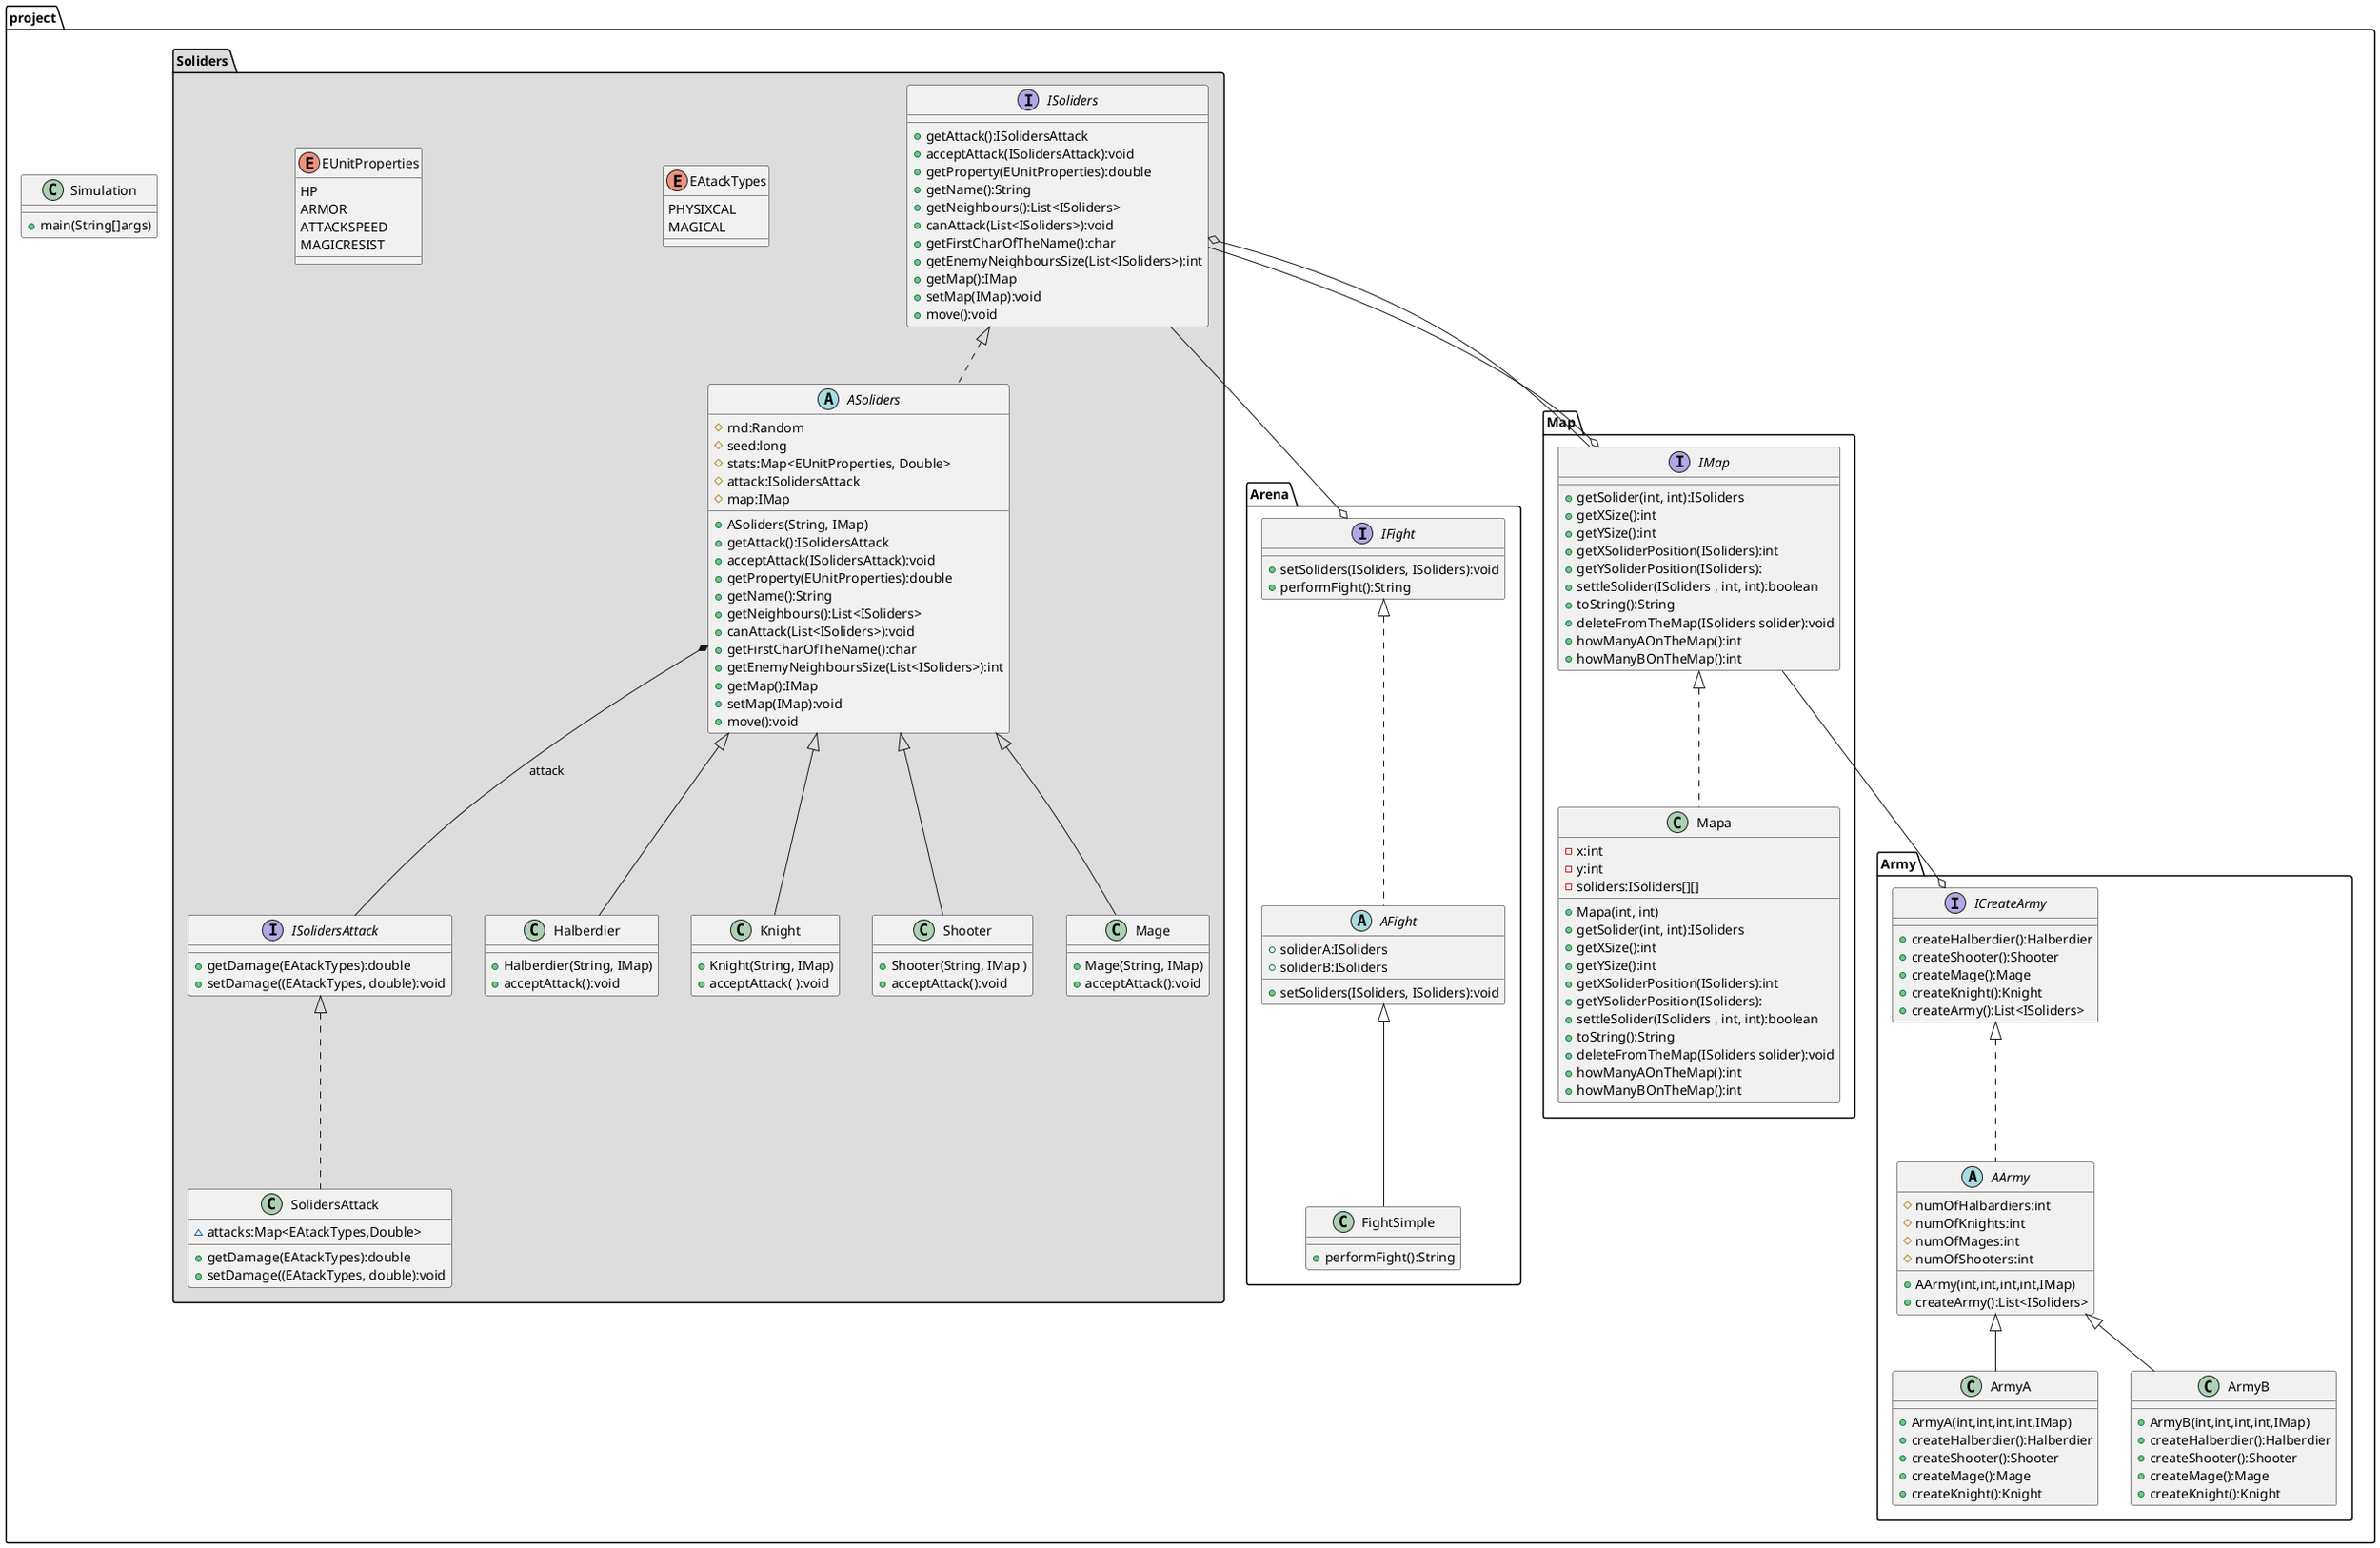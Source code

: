 @startuml
'https://plantuml.com/class-diagram
package "project"
{
class Simulation{
+main(String[]args)
}

package "project.Soliders" #DDDDDD
{
interface ISoliders{
+ getAttack():ISolidersAttack
+ acceptAttack(ISolidersAttack):void
+ getProperty(EUnitProperties):double
+ getName():String
+ getNeighbours():List<ISoliders>
+ canAttack(List<ISoliders>):void
+ getFirstCharOfTheName():char
+ getEnemyNeighboursSize(List<ISoliders>):int
+ getMap():IMap
+ setMap(IMap):void
+ move():void
}

enum EAtackTypes{
PHYSIXCAL
MAGICAL
}
enum EUnitProperties{
HP
ARMOR
ATTACKSPEED
MAGICRESIST
}
abstract class ASoliders implements ISoliders{


 # rnd:Random
 # seed:long
 # stats:Map<EUnitProperties, Double>
 # attack:ISolidersAttack
 # map:IMap

 + ASoliders(String, IMap)
 + getAttack():ISolidersAttack
 + acceptAttack(ISolidersAttack):void
 + getProperty(EUnitProperties):double
 + getName():String
 + getNeighbours():List<ISoliders>
 + canAttack(List<ISoliders>):void
 + getFirstCharOfTheName():char
 + getEnemyNeighboursSize(List<ISoliders>):int
 + getMap():IMap
 + setMap(IMap):void
 + move():void

 }

 interface ISolidersAttack{
    + getDamage(EAtackTypes):double
    + setDamage((EAtackTypes, double):void
                   }
                   ASoliders *-- ISolidersAttack :attack
     class SolidersAttack implements ISolidersAttack{
       ~ attacks:Map<EAtackTypes,Double>
        + getDamage(EAtackTypes):double
           + setDamage((EAtackTypes, double):void
     }

    class Halberdier extends ASoliders  {
        + Halberdier(String, IMap)
        + acceptAttack():void


}
    class Knight extends ASoliders {

           + Knight(String, IMap)
           + acceptAttack( ):void
}

class Shooter extends ASoliders {

    + Shooter(String, IMap )
               + acceptAttack():void

    }
    class Mage extends ASoliders {

    +Mage(String, IMap)
    + acceptAttack():void
    }


}


     package "project.Map"{
interface IMap {

     + getSolider(int, int):ISoliders
      +getXSize():int
       +getYSize():int
     +getXSoliderPosition(ISoliders):int
      + getYSoliderPosition(ISoliders):
       +settleSolider(ISoliders , int, int):boolean
      +toString():String
      +deleteFromTheMap(ISoliders solider):void
      +howManyAOnTheMap():int
      +howManyBOnTheMap():int


}

class Mapa implements IMap {

    - x:int
    - y:int
    - soliders:ISoliders[][]
    + Mapa(int, int)
    + getSolider(int, int):ISoliders
          +getXSize():int
           +getYSize():int
         +getXSoliderPosition(ISoliders):int
          + getYSoliderPosition(ISoliders):
           +settleSolider(ISoliders , int, int):boolean
          +toString():String
          +deleteFromTheMap(ISoliders solider):void
          +howManyAOnTheMap():int
          +howManyBOnTheMap():int
}


}
package "project.Army"
{
interface ICreateArmy{
+createHalberdier():Halberdier
+createShooter():Shooter
+createMage():Mage
+createKnight():Knight
+createArmy():List<ISoliders>
}

abstract class AArmy implements ICreateArmy{
#numOfHalbardiers:int
#numOfKnights:int
#numOfMages:int
#numOfShooters:int
+AArmy(int,int,int,int,IMap)
+createArmy():List<ISoliders>

}
class ArmyA extends AArmy{
+ArmyA(int,int,int,int,IMap)
+createHalberdier():Halberdier
+createShooter():Shooter
+createMage():Mage
+createKnight():Knight


}
class ArmyB extends AArmy{

+ArmyB(int,int,int,int,IMap)
+createHalberdier():Halberdier
+createShooter():Shooter
+createMage():Mage
+createKnight():Knight
}
}
package "project.Arena"
{
    interface IFight{
    +setSoliders(ISoliders, ISoliders):void
    +performFight():String
    }
    abstract class AFight implements IFight{
        +soliderA:ISoliders
        +soliderB:ISoliders
        +setSoliders(ISoliders, ISoliders):void
    }
    class FightSimple extends AFight{
    +performFight():String
    }

}

ISoliders--o IMap
IMap--o ISoliders
ISoliders--o IFight
IMap--o ICreateArmy


}
@enduml
